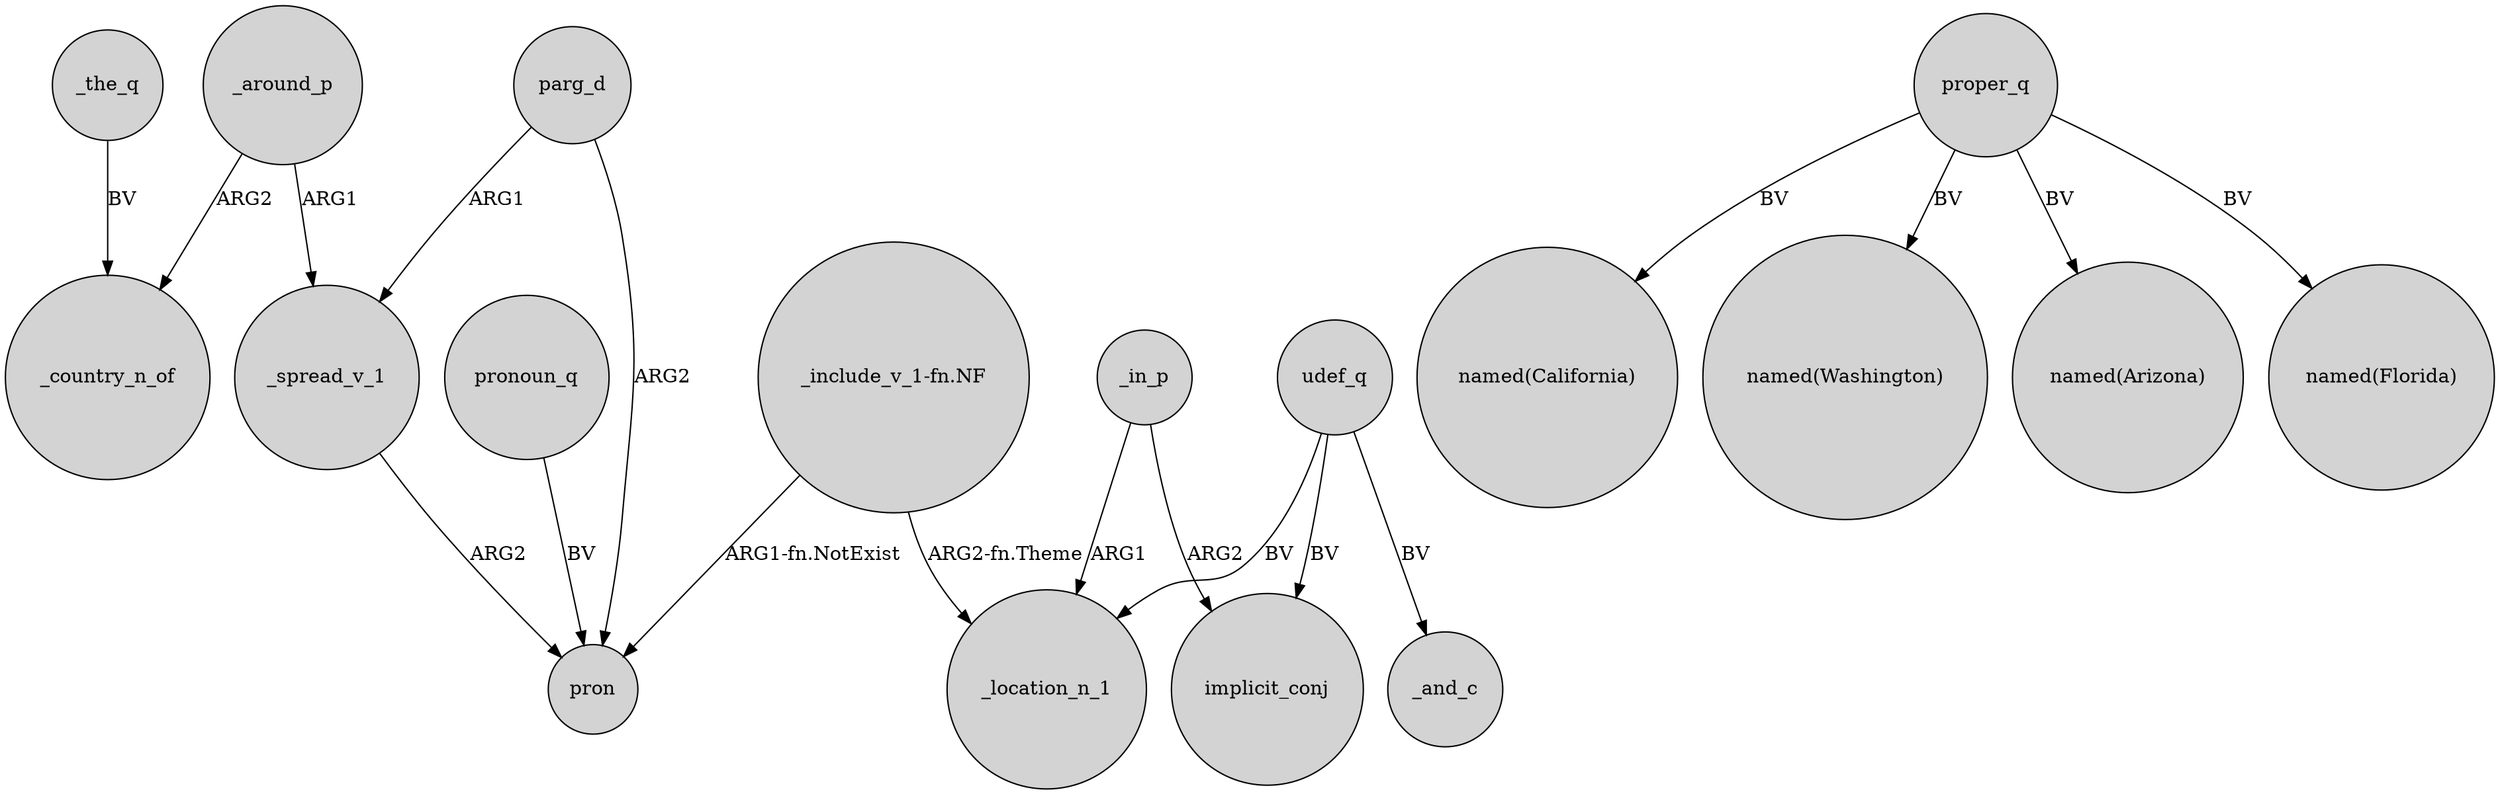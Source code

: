 digraph {
	node [shape=circle style=filled]
	_the_q -> _country_n_of [label=BV]
	proper_q -> "named(California)" [label=BV]
	_around_p -> _spread_v_1 [label=ARG1]
	parg_d -> _spread_v_1 [label=ARG1]
	udef_q -> _location_n_1 [label=BV]
	_in_p -> implicit_conj [label=ARG2]
	proper_q -> "named(Washington)" [label=BV]
	proper_q -> "named(Arizona)" [label=BV]
	"_include_v_1-fn.NF" -> _location_n_1 [label="ARG2-fn.Theme"]
	udef_q -> implicit_conj [label=BV]
	udef_q -> _and_c [label=BV]
	_in_p -> _location_n_1 [label=ARG1]
	_around_p -> _country_n_of [label=ARG2]
	proper_q -> "named(Florida)" [label=BV]
	"_include_v_1-fn.NF" -> pron [label="ARG1-fn.NotExist"]
	parg_d -> pron [label=ARG2]
	_spread_v_1 -> pron [label=ARG2]
	pronoun_q -> pron [label=BV]
}
